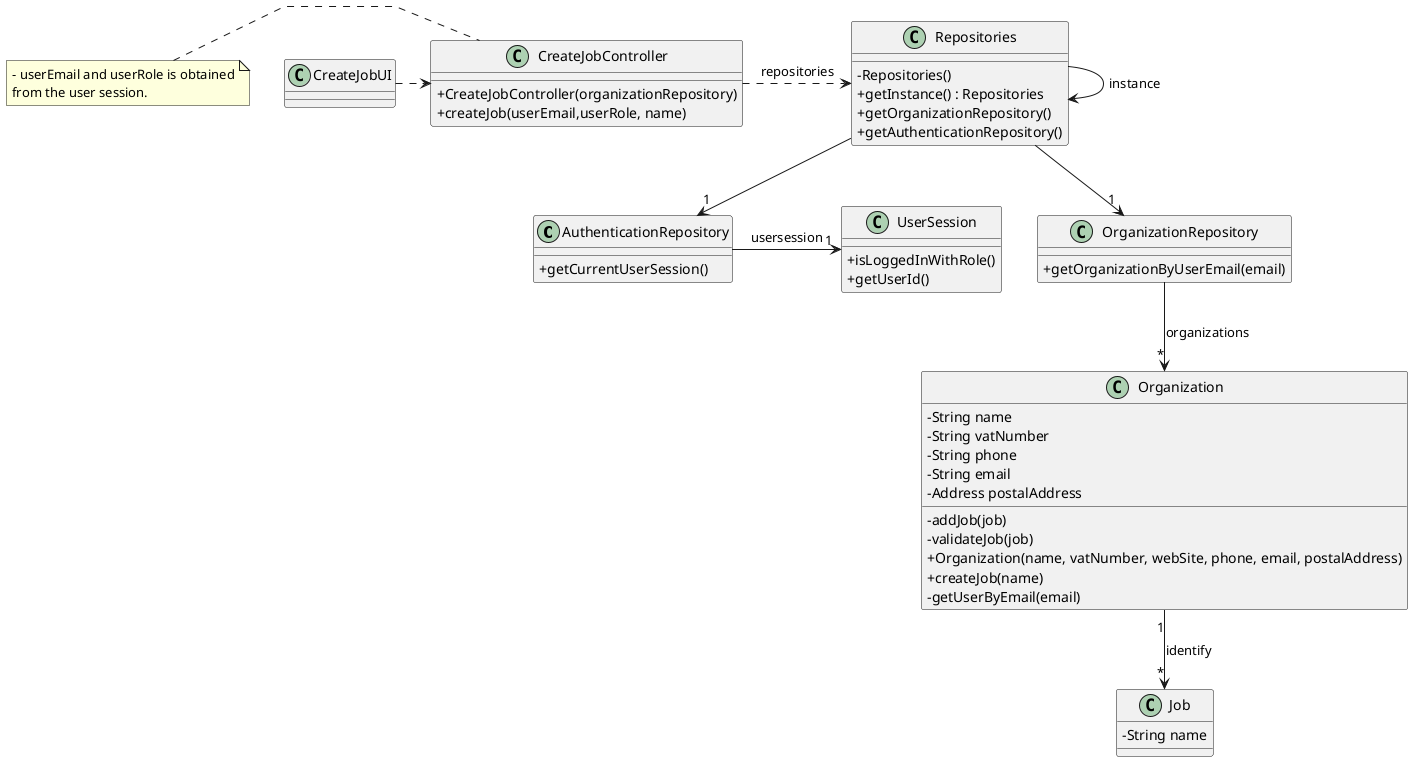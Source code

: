 @startuml
'skinparam monochrome true
skinparam packageStyle rectangle
skinparam shadowing false
skinparam linetype polyline
'skinparam linetype orto

skinparam classAttributeIconSize 0

'left to right direction

class AuthenticationRepository
{
    + getCurrentUserSession()
}

class UserSession
{
    + isLoggedInWithRole()
    + getUserId()
}



class Job {
    - String name
}



class Organization {
    - String name
    - String vatNumber
    - String phone
    - String email
    - Address postalAddress
    - addJob(job)
    - validateJob(job)
    + Organization(name, vatNumber, webSite, phone, email, postalAddress)
    + createJob(name)
    - getUserByEmail(email)

}


class OrganizationRepository {
    + getOrganizationByUserEmail(email)
}

class Repositories {
    - Repositories()
    + getInstance() : Repositories
    + getOrganizationRepository()
    + getAuthenticationRepository()
}

class CreateJobController {
    + CreateJobController(organizationRepository)
    + createJob(userEmail,userRole, name)

}

note left of CreateJobController
    - userEmail and userRole is obtained
    from the user session.
end note


class CreateJobUI {
}

Repositories -> Repositories : instance
CreateJobUI .> CreateJobController
CreateJobController .> Repositories : repositories
Repositories --> "1" OrganizationRepository
OrganizationRepository --> "*" Organization : organizations
AuthenticationRepository -> "1" UserSession : usersession
Repositories --> "1" AuthenticationRepository
Organization "1" --> "*" Job : identify



@enduml